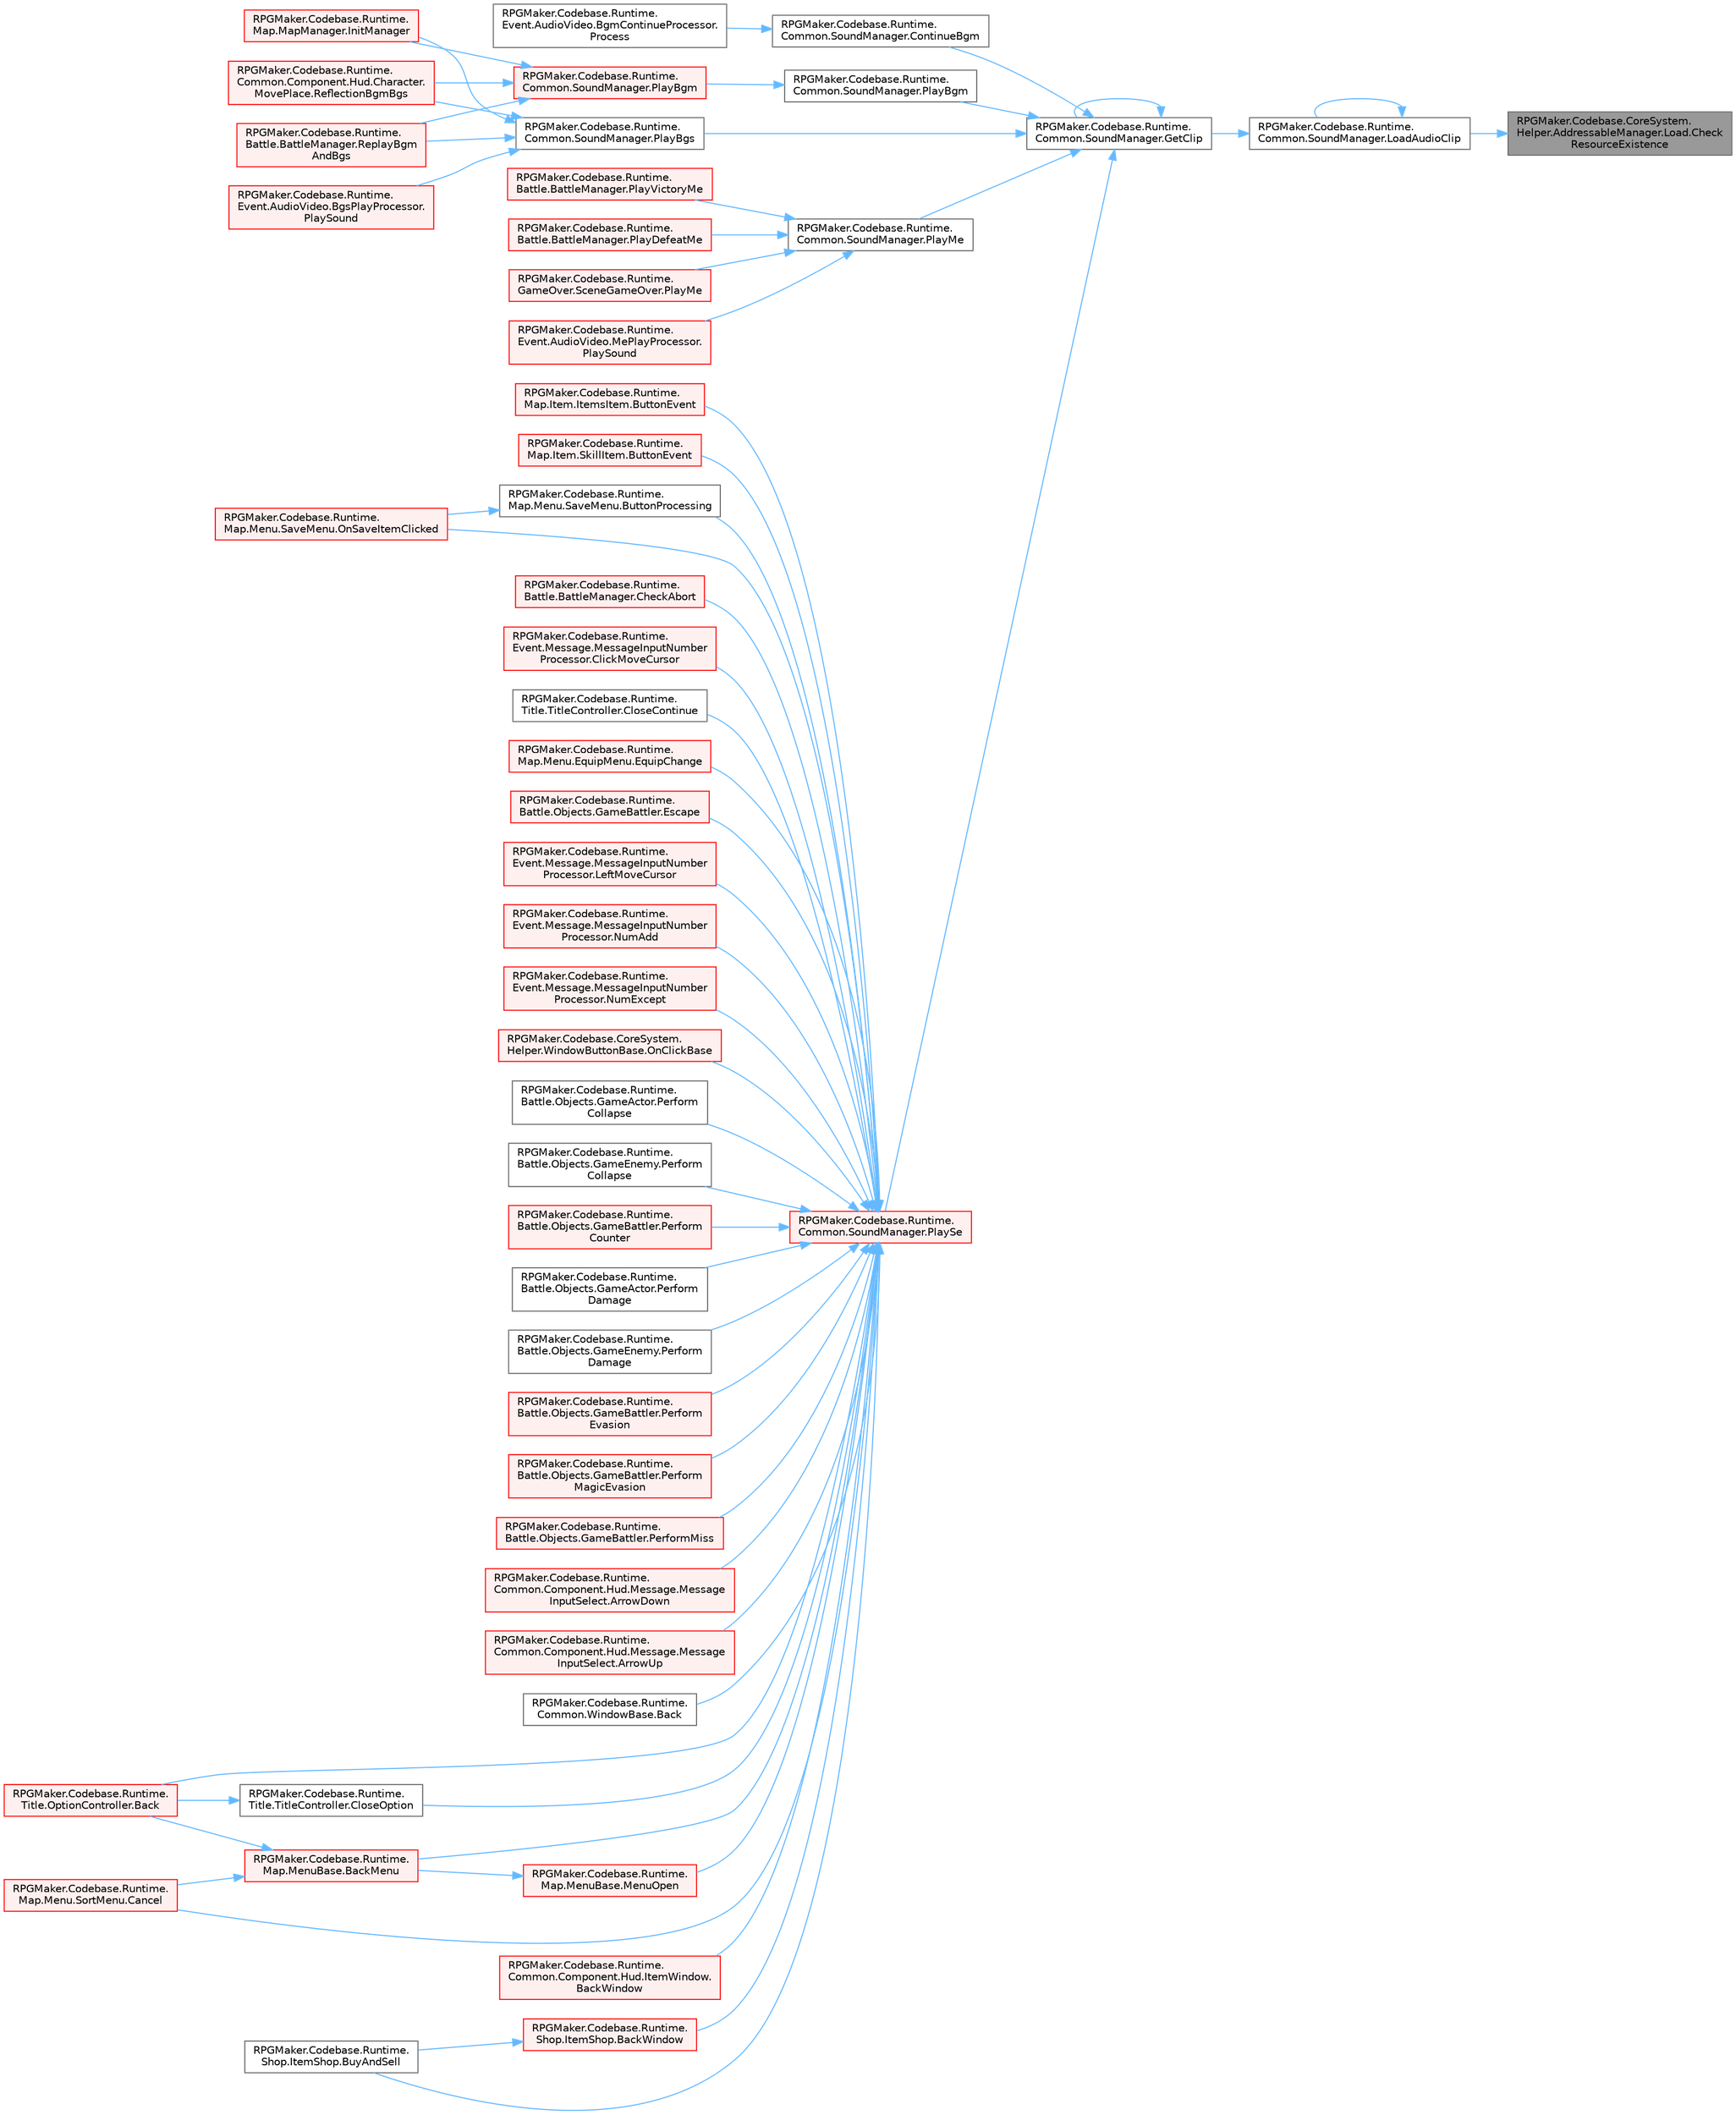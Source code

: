 digraph "RPGMaker.Codebase.CoreSystem.Helper.AddressableManager.Load.CheckResourceExistence"
{
 // LATEX_PDF_SIZE
  bgcolor="transparent";
  edge [fontname=Helvetica,fontsize=10,labelfontname=Helvetica,labelfontsize=10];
  node [fontname=Helvetica,fontsize=10,shape=box,height=0.2,width=0.4];
  rankdir="RL";
  Node1 [id="Node000001",label="RPGMaker.Codebase.CoreSystem.\lHelper.AddressableManager.Load.Check\lResourceExistence",height=0.2,width=0.4,color="gray40", fillcolor="grey60", style="filled", fontcolor="black",tooltip=" "];
  Node1 -> Node2 [id="edge1_Node000001_Node000002",dir="back",color="steelblue1",style="solid",tooltip=" "];
  Node2 [id="Node000002",label="RPGMaker.Codebase.Runtime.\lCommon.SoundManager.LoadAudioClip",height=0.2,width=0.4,color="grey40", fillcolor="white", style="filled",URL="$dc/d92/class_r_p_g_maker_1_1_codebase_1_1_runtime_1_1_common_1_1_sound_manager.html#a8c0191bb79baa4d8c4eb38ee21540139",tooltip=" "];
  Node2 -> Node3 [id="edge2_Node000002_Node000003",dir="back",color="steelblue1",style="solid",tooltip=" "];
  Node3 [id="Node000003",label="RPGMaker.Codebase.Runtime.\lCommon.SoundManager.GetClip",height=0.2,width=0.4,color="grey40", fillcolor="white", style="filled",URL="$dc/d92/class_r_p_g_maker_1_1_codebase_1_1_runtime_1_1_common_1_1_sound_manager.html#afeb381d3d8889091583df950cc926c62",tooltip=" "];
  Node3 -> Node4 [id="edge3_Node000003_Node000004",dir="back",color="steelblue1",style="solid",tooltip=" "];
  Node4 [id="Node000004",label="RPGMaker.Codebase.Runtime.\lCommon.SoundManager.ContinueBgm",height=0.2,width=0.4,color="grey40", fillcolor="white", style="filled",URL="$dc/d92/class_r_p_g_maker_1_1_codebase_1_1_runtime_1_1_common_1_1_sound_manager.html#a62b8f6d491ead7a01c49a0e9ca98f720",tooltip="BGMの再開。"];
  Node4 -> Node5 [id="edge4_Node000004_Node000005",dir="back",color="steelblue1",style="solid",tooltip=" "];
  Node5 [id="Node000005",label="RPGMaker.Codebase.Runtime.\lEvent.AudioVideo.BgmContinueProcessor.\lProcess",height=0.2,width=0.4,color="grey40", fillcolor="white", style="filled",URL="$d2/dff/class_r_p_g_maker_1_1_codebase_1_1_runtime_1_1_event_1_1_audio_video_1_1_bgm_continue_processor.html#a306d9c377605e7f7fb40d0e597ffc080",tooltip=" "];
  Node3 -> Node3 [id="edge5_Node000003_Node000003",dir="back",color="steelblue1",style="solid",tooltip=" "];
  Node3 -> Node6 [id="edge6_Node000003_Node000006",dir="back",color="steelblue1",style="solid",tooltip=" "];
  Node6 [id="Node000006",label="RPGMaker.Codebase.Runtime.\lCommon.SoundManager.PlayBgm",height=0.2,width=0.4,color="grey40", fillcolor="white", style="filled",URL="$dc/d92/class_r_p_g_maker_1_1_codebase_1_1_runtime_1_1_common_1_1_sound_manager.html#a14845db27bd80ffa9310696630950bb2",tooltip=" "];
  Node6 -> Node7 [id="edge7_Node000006_Node000007",dir="back",color="steelblue1",style="solid",tooltip=" "];
  Node7 [id="Node000007",label="RPGMaker.Codebase.Runtime.\lCommon.SoundManager.PlayBgm",height=0.2,width=0.4,color="red", fillcolor="#FFF0F0", style="filled",URL="$dc/d92/class_r_p_g_maker_1_1_codebase_1_1_runtime_1_1_common_1_1_sound_manager.html#a6c8c608b6e1e7333a2d5ffefd1c22eb1",tooltip=" "];
  Node7 -> Node18 [id="edge8_Node000007_Node000018",dir="back",color="steelblue1",style="solid",tooltip=" "];
  Node18 [id="Node000018",label="RPGMaker.Codebase.Runtime.\lMap.MapManager.InitManager",height=0.2,width=0.4,color="red", fillcolor="#FFF0F0", style="filled",URL="$d5/d0f/class_r_p_g_maker_1_1_codebase_1_1_runtime_1_1_map_1_1_map_manager.html#ae14061e8d125d7fe532437b6ba183131",tooltip="マップ初期化"];
  Node7 -> Node78 [id="edge9_Node000007_Node000078",dir="back",color="steelblue1",style="solid",tooltip=" "];
  Node78 [id="Node000078",label="RPGMaker.Codebase.Runtime.\lCommon.Component.Hud.Character.\lMovePlace.ReflectionBgmBgs",height=0.2,width=0.4,color="red", fillcolor="#FFF0F0", style="filled",URL="$df/d12/class_r_p_g_maker_1_1_codebase_1_1_runtime_1_1_common_1_1_component_1_1_hud_1_1_character_1_1_move_place.html#a2401a104b9b46869b22f030231a05b64",tooltip="😁 反射背景音楽背景音"];
  Node7 -> Node79 [id="edge10_Node000007_Node000079",dir="back",color="steelblue1",style="solid",tooltip=" "];
  Node79 [id="Node000079",label="RPGMaker.Codebase.Runtime.\lBattle.BattleManager.ReplayBgm\lAndBgs",height=0.2,width=0.4,color="red", fillcolor="#FFF0F0", style="filled",URL="$d3/d0c/class_r_p_g_maker_1_1_codebase_1_1_runtime_1_1_battle_1_1_battle_manager.html#af537b7414d677604dbc785e095368417",tooltip="😁 BGMとBGSの続きを再生"];
  Node3 -> Node90 [id="edge11_Node000003_Node000090",dir="back",color="steelblue1",style="solid",tooltip=" "];
  Node90 [id="Node000090",label="RPGMaker.Codebase.Runtime.\lCommon.SoundManager.PlayBgs",height=0.2,width=0.4,color="grey40", fillcolor="white", style="filled",URL="$dc/d92/class_r_p_g_maker_1_1_codebase_1_1_runtime_1_1_common_1_1_sound_manager.html#a3885aa1153952db1a46c6b826c09d94d",tooltip=" "];
  Node90 -> Node18 [id="edge12_Node000090_Node000018",dir="back",color="steelblue1",style="solid",tooltip=" "];
  Node90 -> Node91 [id="edge13_Node000090_Node000091",dir="back",color="steelblue1",style="solid",tooltip=" "];
  Node91 [id="Node000091",label="RPGMaker.Codebase.Runtime.\lEvent.AudioVideo.BgsPlayProcessor.\lPlaySound",height=0.2,width=0.4,color="red", fillcolor="#FFF0F0", style="filled",URL="$da/d4c/class_r_p_g_maker_1_1_codebase_1_1_runtime_1_1_event_1_1_audio_video_1_1_bgs_play_processor.html#a50a8f6c0f8bafc246afd951f60cdad26",tooltip=" "];
  Node90 -> Node78 [id="edge14_Node000090_Node000078",dir="back",color="steelblue1",style="solid",tooltip=" "];
  Node90 -> Node79 [id="edge15_Node000090_Node000079",dir="back",color="steelblue1",style="solid",tooltip=" "];
  Node3 -> Node93 [id="edge16_Node000003_Node000093",dir="back",color="steelblue1",style="solid",tooltip=" "];
  Node93 [id="Node000093",label="RPGMaker.Codebase.Runtime.\lCommon.SoundManager.PlayMe",height=0.2,width=0.4,color="grey40", fillcolor="white", style="filled",URL="$dc/d92/class_r_p_g_maker_1_1_codebase_1_1_runtime_1_1_common_1_1_sound_manager.html#a9435659bc5d992f9824451ed5189b812",tooltip=" "];
  Node93 -> Node94 [id="edge17_Node000093_Node000094",dir="back",color="steelblue1",style="solid",tooltip=" "];
  Node94 [id="Node000094",label="RPGMaker.Codebase.Runtime.\lBattle.BattleManager.PlayDefeatMe",height=0.2,width=0.4,color="red", fillcolor="#FFF0F0", style="filled",URL="$d3/d0c/class_r_p_g_maker_1_1_codebase_1_1_runtime_1_1_battle_1_1_battle_manager.html#adec3bb5d9c26b535782ffc2efcdead70",tooltip="😁 敗北MEを再生"];
  Node93 -> Node99 [id="edge18_Node000093_Node000099",dir="back",color="steelblue1",style="solid",tooltip=" "];
  Node99 [id="Node000099",label="RPGMaker.Codebase.Runtime.\lGameOver.SceneGameOver.PlayMe",height=0.2,width=0.4,color="red", fillcolor="#FFF0F0", style="filled",URL="$dc/dd5/class_r_p_g_maker_1_1_codebase_1_1_runtime_1_1_game_over_1_1_scene_game_over.html#a6a54777ec9855ab4ea99a411df9b1ffe",tooltip=" "];
  Node93 -> Node101 [id="edge19_Node000093_Node000101",dir="back",color="steelblue1",style="solid",tooltip=" "];
  Node101 [id="Node000101",label="RPGMaker.Codebase.Runtime.\lEvent.AudioVideo.MePlayProcessor.\lPlaySound",height=0.2,width=0.4,color="red", fillcolor="#FFF0F0", style="filled",URL="$d7/d66/class_r_p_g_maker_1_1_codebase_1_1_runtime_1_1_event_1_1_audio_video_1_1_me_play_processor.html#a357625b731ae531e34ec1f17c601b53f",tooltip=" "];
  Node93 -> Node103 [id="edge20_Node000093_Node000103",dir="back",color="steelblue1",style="solid",tooltip=" "];
  Node103 [id="Node000103",label="RPGMaker.Codebase.Runtime.\lBattle.BattleManager.PlayVictoryMe",height=0.2,width=0.4,color="red", fillcolor="#FFF0F0", style="filled",URL="$d3/d0c/class_r_p_g_maker_1_1_codebase_1_1_runtime_1_1_battle_1_1_battle_manager.html#abd331004b803a81f6366ef19eb53c6af",tooltip="😁 勝利MEを再生"];
  Node3 -> Node105 [id="edge21_Node000003_Node000105",dir="back",color="steelblue1",style="solid",tooltip=" "];
  Node105 [id="Node000105",label="RPGMaker.Codebase.Runtime.\lCommon.SoundManager.PlaySe",height=0.2,width=0.4,color="red", fillcolor="#FFF0F0", style="filled",URL="$dc/d92/class_r_p_g_maker_1_1_codebase_1_1_runtime_1_1_common_1_1_sound_manager.html#ac7b8d39ef1c764cd1c8ce2931d7dfd11",tooltip=" "];
  Node105 -> Node106 [id="edge22_Node000105_Node000106",dir="back",color="steelblue1",style="solid",tooltip=" "];
  Node106 [id="Node000106",label="RPGMaker.Codebase.Runtime.\lCommon.Component.Hud.Message.Message\lInputSelect.ArrowDown",height=0.2,width=0.4,color="red", fillcolor="#FFF0F0", style="filled",URL="$d4/d47/class_r_p_g_maker_1_1_codebase_1_1_runtime_1_1_common_1_1_component_1_1_hud_1_1_message_1_1_message_input_select.html#ac0ecc25f4dcc3f6ba6da7f31168b8f06",tooltip=" "];
  Node105 -> Node110 [id="edge23_Node000105_Node000110",dir="back",color="steelblue1",style="solid",tooltip=" "];
  Node110 [id="Node000110",label="RPGMaker.Codebase.Runtime.\lCommon.Component.Hud.Message.Message\lInputSelect.ArrowUp",height=0.2,width=0.4,color="red", fillcolor="#FFF0F0", style="filled",URL="$d4/d47/class_r_p_g_maker_1_1_codebase_1_1_runtime_1_1_common_1_1_component_1_1_hud_1_1_message_1_1_message_input_select.html#ad27adcecd400825a04b25a524fb64ebc",tooltip=" "];
  Node105 -> Node111 [id="edge24_Node000105_Node000111",dir="back",color="steelblue1",style="solid",tooltip=" "];
  Node111 [id="Node000111",label="RPGMaker.Codebase.Runtime.\lCommon.WindowBase.Back",height=0.2,width=0.4,color="grey40", fillcolor="white", style="filled",URL="$d4/d52/class_r_p_g_maker_1_1_codebase_1_1_runtime_1_1_common_1_1_window_base.html#a576411ba4cf8dcf5f923836bee044252",tooltip=" "];
  Node105 -> Node112 [id="edge25_Node000105_Node000112",dir="back",color="steelblue1",style="solid",tooltip=" "];
  Node112 [id="Node000112",label="RPGMaker.Codebase.Runtime.\lTitle.OptionController.Back",height=0.2,width=0.4,color="red", fillcolor="#FFF0F0", style="filled",URL="$d4/d14/class_r_p_g_maker_1_1_codebase_1_1_runtime_1_1_title_1_1_option_controller.html#af7ea8e4de87f5483700bd4a1239a5717",tooltip="戻る処理"];
  Node105 -> Node114 [id="edge26_Node000105_Node000114",dir="back",color="steelblue1",style="solid",tooltip=" "];
  Node114 [id="Node000114",label="RPGMaker.Codebase.Runtime.\lMap.MenuBase.BackMenu",height=0.2,width=0.4,color="red", fillcolor="#FFF0F0", style="filled",URL="$d4/d87/class_r_p_g_maker_1_1_codebase_1_1_runtime_1_1_map_1_1_menu_base.html#a75d4c40d6674b4574d843d94b935e33c",tooltip="各メニューの戻る操作を行う"];
  Node114 -> Node112 [id="edge27_Node000114_Node000112",dir="back",color="steelblue1",style="solid",tooltip=" "];
  Node114 -> Node132 [id="edge28_Node000114_Node000132",dir="back",color="steelblue1",style="solid",tooltip=" "];
  Node132 [id="Node000132",label="RPGMaker.Codebase.Runtime.\lMap.Menu.SortMenu.Cancel",height=0.2,width=0.4,color="red", fillcolor="#FFF0F0", style="filled",URL="$d0/d73/class_r_p_g_maker_1_1_codebase_1_1_runtime_1_1_map_1_1_menu_1_1_sort_menu.html#a6031d2e52e2069c2256a8eb786a41b71",tooltip=" "];
  Node105 -> Node139 [id="edge29_Node000105_Node000139",dir="back",color="steelblue1",style="solid",tooltip=" "];
  Node139 [id="Node000139",label="RPGMaker.Codebase.Runtime.\lCommon.Component.Hud.ItemWindow.\lBackWindow",height=0.2,width=0.4,color="red", fillcolor="#FFF0F0", style="filled",URL="$de/d33/class_r_p_g_maker_1_1_codebase_1_1_runtime_1_1_common_1_1_component_1_1_hud_1_1_item_window.html#a04f12059c63c6c5be785274098054bf5",tooltip="戻る操作"];
  Node105 -> Node144 [id="edge30_Node000105_Node000144",dir="back",color="steelblue1",style="solid",tooltip=" "];
  Node144 [id="Node000144",label="RPGMaker.Codebase.Runtime.\lShop.ItemShop.BackWindow",height=0.2,width=0.4,color="red", fillcolor="#FFF0F0", style="filled",URL="$d6/d5c/class_r_p_g_maker_1_1_codebase_1_1_runtime_1_1_shop_1_1_item_shop.html#abc1870a996ee5f639d19c373a693b0f0",tooltip="戻る"];
  Node144 -> Node145 [id="edge31_Node000144_Node000145",dir="back",color="steelblue1",style="solid",tooltip=" "];
  Node145 [id="Node000145",label="RPGMaker.Codebase.Runtime.\lShop.ItemShop.BuyAndSell",height=0.2,width=0.4,color="grey40", fillcolor="white", style="filled",URL="$d6/d5c/class_r_p_g_maker_1_1_codebase_1_1_runtime_1_1_shop_1_1_item_shop.html#a3d324d19c6a2a246dcc2860c09a8eec1",tooltip="確定ボタン"];
  Node105 -> Node153 [id="edge32_Node000105_Node000153",dir="back",color="steelblue1",style="solid",tooltip=" "];
  Node153 [id="Node000153",label="RPGMaker.Codebase.Runtime.\lMap.Item.ItemsItem.ButtonEvent",height=0.2,width=0.4,color="red", fillcolor="#FFF0F0", style="filled",URL="$d5/d49/class_r_p_g_maker_1_1_codebase_1_1_runtime_1_1_map_1_1_item_1_1_items_item.html#a57804f17a06a69a3b5487c58a9e02816",tooltip="アイテムを使用する"];
  Node105 -> Node159 [id="edge33_Node000105_Node000159",dir="back",color="steelblue1",style="solid",tooltip=" "];
  Node159 [id="Node000159",label="RPGMaker.Codebase.Runtime.\lMap.Item.SkillItem.ButtonEvent",height=0.2,width=0.4,color="red", fillcolor="#FFF0F0", style="filled",URL="$d0/d4d/class_r_p_g_maker_1_1_codebase_1_1_runtime_1_1_map_1_1_item_1_1_skill_item.html#a4b4dcfc04d0a4bb83639515d84f45c06",tooltip="スキル選択時処理"];
  Node105 -> Node171 [id="edge34_Node000105_Node000171",dir="back",color="steelblue1",style="solid",tooltip=" "];
  Node171 [id="Node000171",label="RPGMaker.Codebase.Runtime.\lMap.Menu.SaveMenu.ButtonProcessing",height=0.2,width=0.4,color="grey40", fillcolor="white", style="filled",URL="$dc/dd1/class_r_p_g_maker_1_1_codebase_1_1_runtime_1_1_map_1_1_menu_1_1_save_menu.html#a1d8f672f57f4a620a2bd4c9213f6cf6a",tooltip=" "];
  Node171 -> Node172 [id="edge35_Node000171_Node000172",dir="back",color="steelblue1",style="solid",tooltip=" "];
  Node172 [id="Node000172",label="RPGMaker.Codebase.Runtime.\lMap.Menu.SaveMenu.OnSaveItemClicked",height=0.2,width=0.4,color="red", fillcolor="#FFF0F0", style="filled",URL="$dc/dd1/class_r_p_g_maker_1_1_codebase_1_1_runtime_1_1_map_1_1_menu_1_1_save_menu.html#afa35060e6bf300ed4abee7884ae5b4e6",tooltip="セーブデータ項目をクリックした際に呼び出すコールバック"];
  Node105 -> Node145 [id="edge36_Node000105_Node000145",dir="back",color="steelblue1",style="solid",tooltip=" "];
  Node105 -> Node132 [id="edge37_Node000105_Node000132",dir="back",color="steelblue1",style="solid",tooltip=" "];
  Node105 -> Node175 [id="edge38_Node000105_Node000175",dir="back",color="steelblue1",style="solid",tooltip=" "];
  Node175 [id="Node000175",label="RPGMaker.Codebase.Runtime.\lBattle.BattleManager.CheckAbort",height=0.2,width=0.4,color="red", fillcolor="#FFF0F0", style="filled",URL="$d3/d0c/class_r_p_g_maker_1_1_codebase_1_1_runtime_1_1_battle_1_1_battle_manager.html#a7e37c651a2b5f3b9d27c2ada7dd58de4",tooltip="😁 パーティがいないなど中止する状態なら中止し、中止を実行したか返す"];
  Node105 -> Node176 [id="edge39_Node000105_Node000176",dir="back",color="steelblue1",style="solid",tooltip=" "];
  Node176 [id="Node000176",label="RPGMaker.Codebase.Runtime.\lEvent.Message.MessageInputNumber\lProcessor.ClickMoveCursor",height=0.2,width=0.4,color="red", fillcolor="#FFF0F0", style="filled",URL="$d3/dc1/class_r_p_g_maker_1_1_codebase_1_1_runtime_1_1_event_1_1_message_1_1_message_input_number_processor.html#aec546cdf7f75c2168e9644f92b79ceef",tooltip=" "];
  Node105 -> Node178 [id="edge40_Node000105_Node000178",dir="back",color="steelblue1",style="solid",tooltip=" "];
  Node178 [id="Node000178",label="RPGMaker.Codebase.Runtime.\lTitle.TitleController.CloseContinue",height=0.2,width=0.4,color="grey40", fillcolor="white", style="filled",URL="$df/d94/class_r_p_g_maker_1_1_codebase_1_1_runtime_1_1_title_1_1_title_controller.html#a9518a482a034c783c6f0c8bb714e3c9a",tooltip=" "];
  Node105 -> Node179 [id="edge41_Node000105_Node000179",dir="back",color="steelblue1",style="solid",tooltip=" "];
  Node179 [id="Node000179",label="RPGMaker.Codebase.Runtime.\lTitle.TitleController.CloseOption",height=0.2,width=0.4,color="grey40", fillcolor="white", style="filled",URL="$df/d94/class_r_p_g_maker_1_1_codebase_1_1_runtime_1_1_title_1_1_title_controller.html#a16c00b65bb336a8a284f7e2c93d9216e",tooltip="オプションを閉じたときの処理0"];
  Node179 -> Node112 [id="edge42_Node000179_Node000112",dir="back",color="steelblue1",style="solid",tooltip=" "];
  Node105 -> Node180 [id="edge43_Node000105_Node000180",dir="back",color="steelblue1",style="solid",tooltip=" "];
  Node180 [id="Node000180",label="RPGMaker.Codebase.Runtime.\lMap.Menu.EquipMenu.EquipChange",height=0.2,width=0.4,color="red", fillcolor="#FFF0F0", style="filled",URL="$db/d72/class_r_p_g_maker_1_1_codebase_1_1_runtime_1_1_map_1_1_menu_1_1_equip_menu.html#a28ca0fb58be7f01d4505c023c580d8d1",tooltip="装備変更"];
  Node105 -> Node193 [id="edge44_Node000105_Node000193",dir="back",color="steelblue1",style="solid",tooltip=" "];
  Node193 [id="Node000193",label="RPGMaker.Codebase.Runtime.\lBattle.Objects.GameBattler.Escape",height=0.2,width=0.4,color="red", fillcolor="#FFF0F0", style="filled",URL="$d6/de6/class_r_p_g_maker_1_1_codebase_1_1_runtime_1_1_battle_1_1_objects_1_1_game_battler.html#a39c0f0b868040a5174f43d9749ad7124",tooltip="😁 戦闘から逃げる"];
  Node105 -> Node202 [id="edge45_Node000105_Node000202",dir="back",color="steelblue1",style="solid",tooltip=" "];
  Node202 [id="Node000202",label="RPGMaker.Codebase.Runtime.\lEvent.Message.MessageInputNumber\lProcessor.LeftMoveCursor",height=0.2,width=0.4,color="red", fillcolor="#FFF0F0", style="filled",URL="$d3/dc1/class_r_p_g_maker_1_1_codebase_1_1_runtime_1_1_event_1_1_message_1_1_message_input_number_processor.html#a778442fe20e8b7e407160d926f041dc9",tooltip="一桁、二桁の切り替え"];
  Node105 -> Node204 [id="edge46_Node000105_Node000204",dir="back",color="steelblue1",style="solid",tooltip=" "];
  Node204 [id="Node000204",label="RPGMaker.Codebase.Runtime.\lMap.MenuBase.MenuOpen",height=0.2,width=0.4,color="red", fillcolor="#FFF0F0", style="filled",URL="$d4/d87/class_r_p_g_maker_1_1_codebase_1_1_runtime_1_1_map_1_1_menu_base.html#a5a2bdab2d0f0b62de47028166fdcb660",tooltip="メニュー表示、非表示切り替え処理"];
  Node204 -> Node114 [id="edge47_Node000204_Node000114",dir="back",color="steelblue1",style="solid",tooltip=" "];
  Node105 -> Node206 [id="edge48_Node000105_Node000206",dir="back",color="steelblue1",style="solid",tooltip=" "];
  Node206 [id="Node000206",label="RPGMaker.Codebase.Runtime.\lEvent.Message.MessageInputNumber\lProcessor.NumAdd",height=0.2,width=0.4,color="red", fillcolor="#FFF0F0", style="filled",URL="$d3/dc1/class_r_p_g_maker_1_1_codebase_1_1_runtime_1_1_event_1_1_message_1_1_message_input_number_processor.html#aa2be2110ae6082e9fda083bb6a1fa9fc",tooltip="数値増減"];
  Node105 -> Node207 [id="edge49_Node000105_Node000207",dir="back",color="steelblue1",style="solid",tooltip=" "];
  Node207 [id="Node000207",label="RPGMaker.Codebase.Runtime.\lEvent.Message.MessageInputNumber\lProcessor.NumExcept",height=0.2,width=0.4,color="red", fillcolor="#FFF0F0", style="filled",URL="$d3/dc1/class_r_p_g_maker_1_1_codebase_1_1_runtime_1_1_event_1_1_message_1_1_message_input_number_processor.html#adb3f5e2757b1d8ec194756a051e7b8f4",tooltip=" "];
  Node105 -> Node208 [id="edge50_Node000105_Node000208",dir="back",color="steelblue1",style="solid",tooltip=" "];
  Node208 [id="Node000208",label="RPGMaker.Codebase.CoreSystem.\lHelper.WindowButtonBase.OnClickBase",height=0.2,width=0.4,color="red", fillcolor="#FFF0F0", style="filled",URL="$d1/d38/class_r_p_g_maker_1_1_codebase_1_1_core_system_1_1_helper_1_1_window_button_base.html#a1bbc9e77d121007c276cf74ec8f12de9",tooltip="クリックイベント ボタンの挙動を、マウスクリック時には1回目でフォーカス移動、2回目で発火 Enterの場合には1回目で発火 と統一するためのWrapper"];
  Node105 -> Node172 [id="edge51_Node000105_Node000172",dir="back",color="steelblue1",style="solid",tooltip=" "];
  Node105 -> Node210 [id="edge52_Node000105_Node000210",dir="back",color="steelblue1",style="solid",tooltip=" "];
  Node210 [id="Node000210",label="RPGMaker.Codebase.Runtime.\lBattle.Objects.GameActor.Perform\lCollapse",height=0.2,width=0.4,color="grey40", fillcolor="white", style="filled",URL="$db/dfc/class_r_p_g_maker_1_1_codebase_1_1_runtime_1_1_battle_1_1_objects_1_1_game_actor.html#ad48cfd9a4f97baf7ef8fbbfcaad1295a",tooltip="😁 倒れる動作を実行"];
  Node105 -> Node211 [id="edge53_Node000105_Node000211",dir="back",color="steelblue1",style="solid",tooltip=" "];
  Node211 [id="Node000211",label="RPGMaker.Codebase.Runtime.\lBattle.Objects.GameEnemy.Perform\lCollapse",height=0.2,width=0.4,color="grey40", fillcolor="white", style="filled",URL="$d8/de8/class_r_p_g_maker_1_1_codebase_1_1_runtime_1_1_battle_1_1_objects_1_1_game_enemy.html#af18e3b26b3b9ab39aec9dbc2a33d1075",tooltip="😁 倒れる動作を実行"];
  Node105 -> Node212 [id="edge54_Node000105_Node000212",dir="back",color="steelblue1",style="solid",tooltip=" "];
  Node212 [id="Node000212",label="RPGMaker.Codebase.Runtime.\lBattle.Objects.GameBattler.Perform\lCounter",height=0.2,width=0.4,color="red", fillcolor="#FFF0F0", style="filled",URL="$d6/de6/class_r_p_g_maker_1_1_codebase_1_1_runtime_1_1_battle_1_1_objects_1_1_game_battler.html#afe39c3d4e1bd8780b185d1316a32ac96",tooltip="😁 カウンター動作を実行"];
  Node105 -> Node216 [id="edge55_Node000105_Node000216",dir="back",color="steelblue1",style="solid",tooltip=" "];
  Node216 [id="Node000216",label="RPGMaker.Codebase.Runtime.\lBattle.Objects.GameActor.Perform\lDamage",height=0.2,width=0.4,color="grey40", fillcolor="white", style="filled",URL="$db/dfc/class_r_p_g_maker_1_1_codebase_1_1_runtime_1_1_battle_1_1_objects_1_1_game_actor.html#ae384bc0b0e6156d36701eb8a8c173202",tooltip="😁 被ダメージ動作を実行"];
  Node105 -> Node217 [id="edge56_Node000105_Node000217",dir="back",color="steelblue1",style="solid",tooltip=" "];
  Node217 [id="Node000217",label="RPGMaker.Codebase.Runtime.\lBattle.Objects.GameEnemy.Perform\lDamage",height=0.2,width=0.4,color="grey40", fillcolor="white", style="filled",URL="$d8/de8/class_r_p_g_maker_1_1_codebase_1_1_runtime_1_1_battle_1_1_objects_1_1_game_enemy.html#af5a03e4a48e0c658baf612e348e623ca",tooltip="😁 被ダメージ動作を実行"];
  Node105 -> Node218 [id="edge57_Node000105_Node000218",dir="back",color="steelblue1",style="solid",tooltip=" "];
  Node218 [id="Node000218",label="RPGMaker.Codebase.Runtime.\lBattle.Objects.GameBattler.Perform\lEvasion",height=0.2,width=0.4,color="red", fillcolor="#FFF0F0", style="filled",URL="$d6/de6/class_r_p_g_maker_1_1_codebase_1_1_runtime_1_1_battle_1_1_objects_1_1_game_battler.html#a7df5d5e8541f4dff6052a9ac589d4a82",tooltip="😁 回避動作を実行"];
  Node105 -> Node223 [id="edge58_Node000105_Node000223",dir="back",color="steelblue1",style="solid",tooltip=" "];
  Node223 [id="Node000223",label="RPGMaker.Codebase.Runtime.\lBattle.Objects.GameBattler.Perform\lMagicEvasion",height=0.2,width=0.4,color="red", fillcolor="#FFF0F0", style="filled",URL="$d6/de6/class_r_p_g_maker_1_1_codebase_1_1_runtime_1_1_battle_1_1_objects_1_1_game_battler.html#ab7a86beeda456b9f6e000255dc836692",tooltip="😁 魔法回避動作を実行"];
  Node105 -> Node225 [id="edge59_Node000105_Node000225",dir="back",color="steelblue1",style="solid",tooltip=" "];
  Node225 [id="Node000225",label="RPGMaker.Codebase.Runtime.\lBattle.Objects.GameBattler.PerformMiss",height=0.2,width=0.4,color="red", fillcolor="#FFF0F0", style="filled",URL="$d6/de6/class_r_p_g_maker_1_1_codebase_1_1_runtime_1_1_battle_1_1_objects_1_1_game_battler.html#aa5b9f2e117c1ec79241d83210960a9a8",tooltip="😁 失敗動作を実行"];
  Node2 -> Node2 [id="edge60_Node000002_Node000002",dir="back",color="steelblue1",style="solid",tooltip=" "];
}
